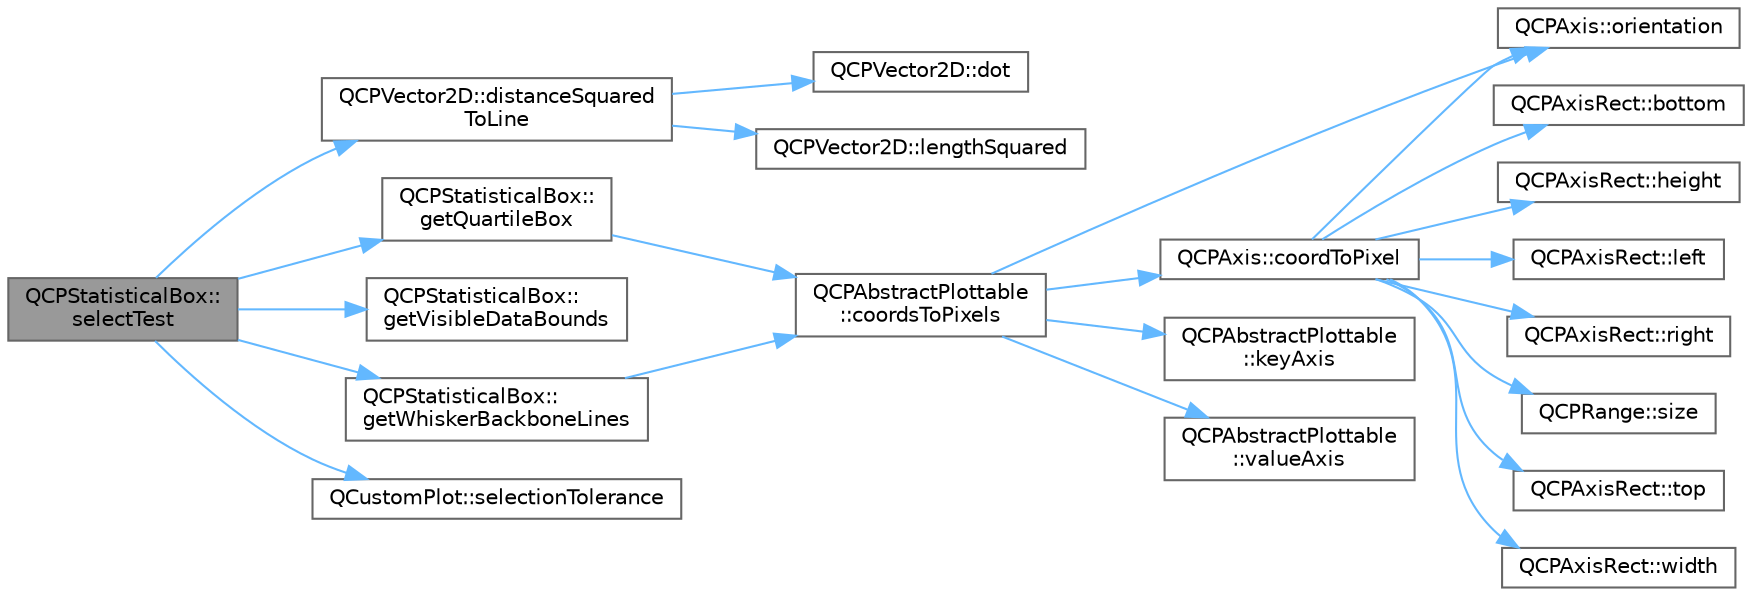 digraph "QCPStatisticalBox::selectTest"
{
 // LATEX_PDF_SIZE
  bgcolor="transparent";
  edge [fontname=Helvetica,fontsize=10,labelfontname=Helvetica,labelfontsize=10];
  node [fontname=Helvetica,fontsize=10,shape=box,height=0.2,width=0.4];
  rankdir="LR";
  Node1 [label="QCPStatisticalBox::\lselectTest",height=0.2,width=0.4,color="gray40", fillcolor="grey60", style="filled", fontcolor="black",tooltip=" "];
  Node1 -> Node2 [color="steelblue1",style="solid"];
  Node2 [label="QCPVector2D::distanceSquared\lToLine",height=0.2,width=0.4,color="grey40", fillcolor="white", style="filled",URL="$class_q_c_p_vector2_d.html#a14840cd3da80cfee4eb3f8977cab89ab",tooltip=" "];
  Node2 -> Node3 [color="steelblue1",style="solid"];
  Node3 [label="QCPVector2D::dot",height=0.2,width=0.4,color="grey40", fillcolor="white", style="filled",URL="$class_q_c_p_vector2_d.html#a39f8d28db7dbffcca6aa63a1f1f6e176",tooltip=" "];
  Node2 -> Node4 [color="steelblue1",style="solid"];
  Node4 [label="QCPVector2D::lengthSquared",height=0.2,width=0.4,color="grey40", fillcolor="white", style="filled",URL="$class_q_c_p_vector2_d.html#a766585459d84cb149334fda1a498b2e5",tooltip=" "];
  Node1 -> Node5 [color="steelblue1",style="solid"];
  Node5 [label="QCPStatisticalBox::\lgetQuartileBox",height=0.2,width=0.4,color="grey40", fillcolor="white", style="filled",URL="$class_q_c_p_statistical_box.html#aa44482bf991ceca74602294dd9977243",tooltip=" "];
  Node5 -> Node6 [color="steelblue1",style="solid"];
  Node6 [label="QCPAbstractPlottable\l::coordsToPixels",height=0.2,width=0.4,color="grey40", fillcolor="white", style="filled",URL="$class_q_c_p_abstract_plottable.html#a7ad84a36472441cf1f555c5683d0da93",tooltip=" "];
  Node6 -> Node7 [color="steelblue1",style="solid"];
  Node7 [label="QCPAxis::coordToPixel",height=0.2,width=0.4,color="grey40", fillcolor="white", style="filled",URL="$class_q_c_p_axis.html#af15d1b3a7f7e9b53d759d3ccff1fe4b4",tooltip=" "];
  Node7 -> Node8 [color="steelblue1",style="solid"];
  Node8 [label="QCPAxisRect::bottom",height=0.2,width=0.4,color="grey40", fillcolor="white", style="filled",URL="$class_q_c_p_axis_rect.html#acefdf1abaa8a8ab681e906cc2be9581e",tooltip=" "];
  Node7 -> Node9 [color="steelblue1",style="solid"];
  Node9 [label="QCPAxisRect::height",height=0.2,width=0.4,color="grey40", fillcolor="white", style="filled",URL="$class_q_c_p_axis_rect.html#acc4377809e79d9a089ab790f39429b0d",tooltip=" "];
  Node7 -> Node10 [color="steelblue1",style="solid"];
  Node10 [label="QCPAxisRect::left",height=0.2,width=0.4,color="grey40", fillcolor="white", style="filled",URL="$class_q_c_p_axis_rect.html#afb4a3de02046b20b9310bdb8fca781c3",tooltip=" "];
  Node7 -> Node11 [color="steelblue1",style="solid"];
  Node11 [label="QCPAxis::orientation",height=0.2,width=0.4,color="grey40", fillcolor="white", style="filled",URL="$class_q_c_p_axis.html#ab988ef4538e2655bb77bd138189cd42e",tooltip=" "];
  Node7 -> Node12 [color="steelblue1",style="solid"];
  Node12 [label="QCPAxisRect::right",height=0.2,width=0.4,color="grey40", fillcolor="white", style="filled",URL="$class_q_c_p_axis_rect.html#a3f819d4a1b2193723d1fdafc573eea10",tooltip=" "];
  Node7 -> Node13 [color="steelblue1",style="solid"];
  Node13 [label="QCPRange::size",height=0.2,width=0.4,color="grey40", fillcolor="white", style="filled",URL="$class_q_c_p_range.html#a62326e7cc4316b96df6a60813230e63f",tooltip=" "];
  Node7 -> Node14 [color="steelblue1",style="solid"];
  Node14 [label="QCPAxisRect::top",height=0.2,width=0.4,color="grey40", fillcolor="white", style="filled",URL="$class_q_c_p_axis_rect.html#a45dbad181cbb9f09d068dbb76c817c95",tooltip=" "];
  Node7 -> Node15 [color="steelblue1",style="solid"];
  Node15 [label="QCPAxisRect::width",height=0.2,width=0.4,color="grey40", fillcolor="white", style="filled",URL="$class_q_c_p_axis_rect.html#a204645398a4f9d0b0189385c7c2cfb91",tooltip=" "];
  Node6 -> Node16 [color="steelblue1",style="solid"];
  Node16 [label="QCPAbstractPlottable\l::keyAxis",height=0.2,width=0.4,color="grey40", fillcolor="white", style="filled",URL="$class_q_c_p_abstract_plottable.html#aa6f25b97ee99988fe352f17cb9ed962b",tooltip=" "];
  Node6 -> Node11 [color="steelblue1",style="solid"];
  Node6 -> Node17 [color="steelblue1",style="solid"];
  Node17 [label="QCPAbstractPlottable\l::valueAxis",height=0.2,width=0.4,color="grey40", fillcolor="white", style="filled",URL="$class_q_c_p_abstract_plottable.html#a842b3831660d3e33b73863fd133889dd",tooltip=" "];
  Node1 -> Node18 [color="steelblue1",style="solid"];
  Node18 [label="QCPStatisticalBox::\lgetVisibleDataBounds",height=0.2,width=0.4,color="grey40", fillcolor="white", style="filled",URL="$class_q_c_p_statistical_box.html#a1c24e86384a4aced91d5216fce86b175",tooltip=" "];
  Node1 -> Node19 [color="steelblue1",style="solid"];
  Node19 [label="QCPStatisticalBox::\lgetWhiskerBackboneLines",height=0.2,width=0.4,color="grey40", fillcolor="white", style="filled",URL="$class_q_c_p_statistical_box.html#a233c28f8c2464ed104a4d580eedd4c64",tooltip=" "];
  Node19 -> Node6 [color="steelblue1",style="solid"];
  Node1 -> Node20 [color="steelblue1",style="solid"];
  Node20 [label="QCustomPlot::selectionTolerance",height=0.2,width=0.4,color="grey40", fillcolor="white", style="filled",URL="$class_q_custom_plot.html#a5441d11013afeaf4b8f2ea06e8624a25",tooltip=" "];
}
